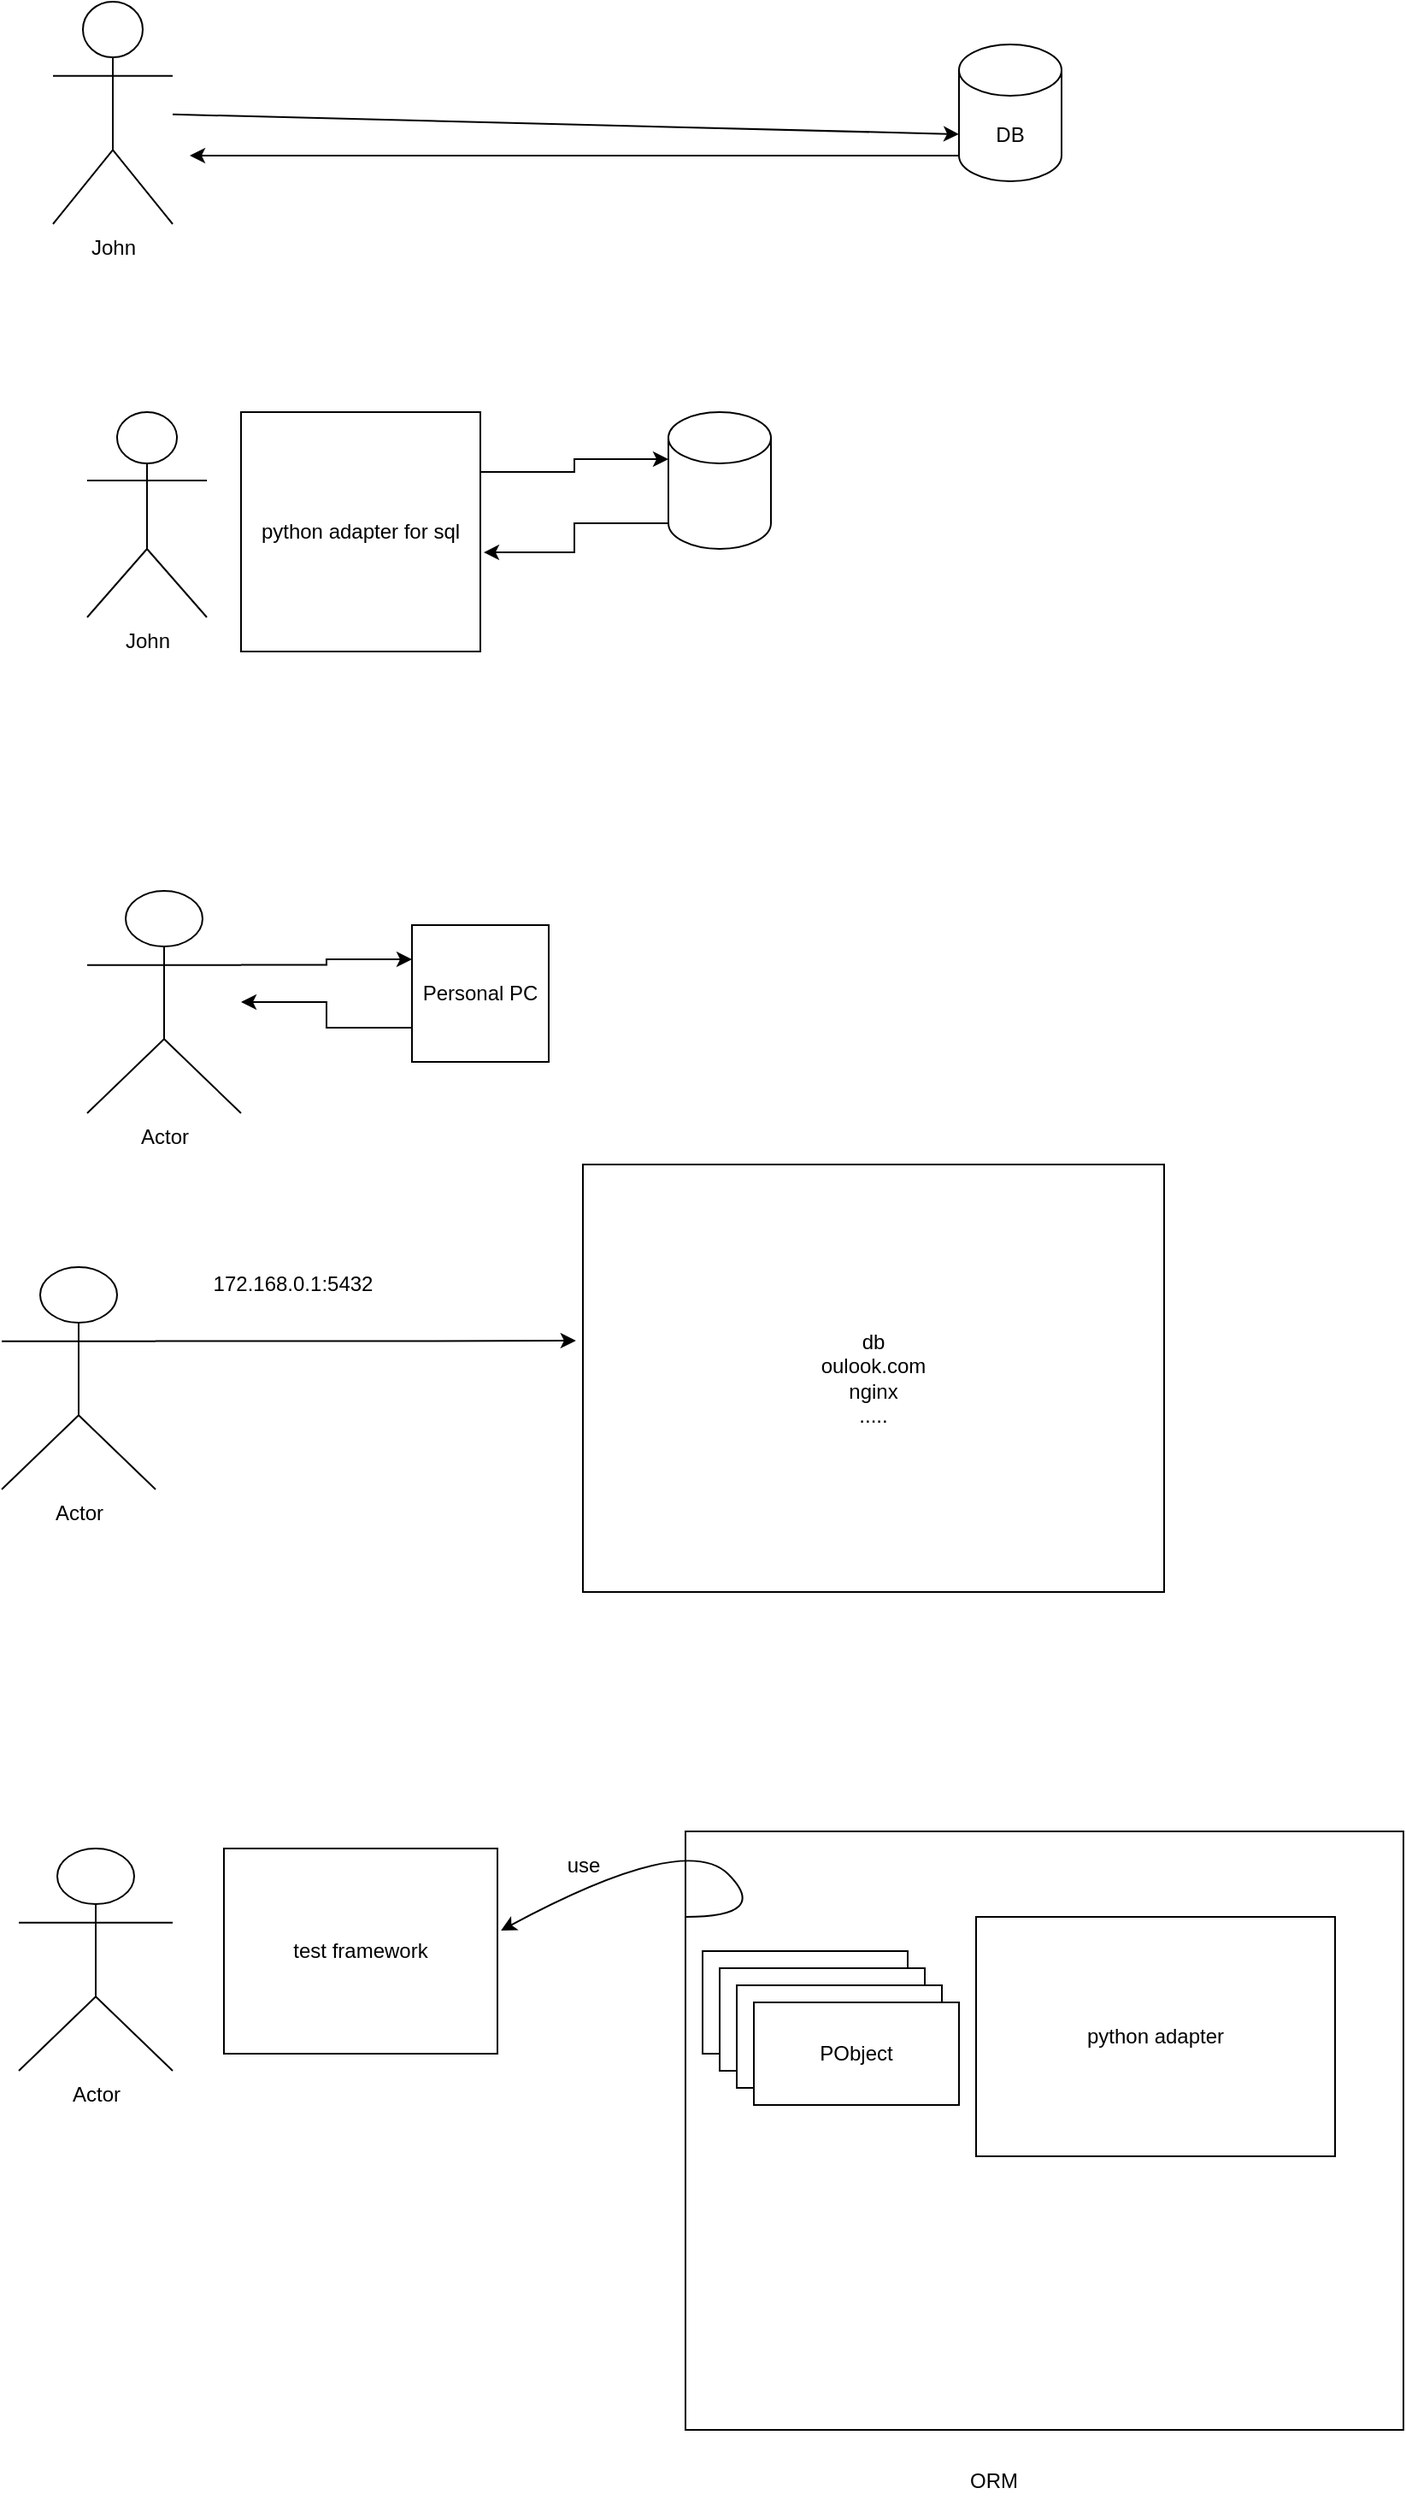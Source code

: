 <mxfile>
    <diagram id="6OWMYv59f2pQrZQNCbwO" name="Page-1">
        <mxGraphModel dx="1374" dy="771" grid="1" gridSize="10" guides="1" tooltips="1" connect="1" arrows="1" fold="1" page="1" pageScale="1" pageWidth="850" pageHeight="1100" math="0" shadow="0">
            <root>
                <mxCell id="0"/>
                <mxCell id="1" parent="0"/>
                <mxCell id="2" value="John&lt;br&gt;" style="shape=umlActor;verticalLabelPosition=bottom;verticalAlign=top;html=1;outlineConnect=0;" parent="1" vertex="1">
                    <mxGeometry x="50" y="80" width="70" height="130" as="geometry"/>
                </mxCell>
                <mxCell id="6" style="edgeStyle=orthogonalEdgeStyle;rounded=0;orthogonalLoop=1;jettySize=auto;html=1;exitX=0;exitY=1;exitDx=0;exitDy=-15;exitPerimeter=0;" parent="1" source="3" edge="1">
                    <mxGeometry relative="1" as="geometry">
                        <mxPoint x="130" y="170" as="targetPoint"/>
                    </mxGeometry>
                </mxCell>
                <mxCell id="3" value="DB" style="shape=cylinder3;whiteSpace=wrap;html=1;boundedLbl=1;backgroundOutline=1;size=15;" parent="1" vertex="1">
                    <mxGeometry x="580" y="105" width="60" height="80" as="geometry"/>
                </mxCell>
                <mxCell id="4" value="" style="endArrow=classic;html=1;rounded=0;entryX=0;entryY=0;entryDx=0;entryDy=52.5;entryPerimeter=0;" parent="1" source="2" target="3" edge="1">
                    <mxGeometry width="50" height="50" relative="1" as="geometry">
                        <mxPoint x="510" y="390" as="sourcePoint"/>
                        <mxPoint x="560" y="340" as="targetPoint"/>
                    </mxGeometry>
                </mxCell>
                <mxCell id="8" value="John" style="shape=umlActor;verticalLabelPosition=bottom;verticalAlign=top;html=1;outlineConnect=0;" parent="1" vertex="1">
                    <mxGeometry x="70" y="320" width="70" height="120" as="geometry"/>
                </mxCell>
                <mxCell id="11" style="edgeStyle=orthogonalEdgeStyle;rounded=0;orthogonalLoop=1;jettySize=auto;html=1;exitX=1;exitY=0.25;exitDx=0;exitDy=0;entryX=0;entryY=0;entryDx=0;entryDy=27.5;entryPerimeter=0;" parent="1" source="9" target="10" edge="1">
                    <mxGeometry relative="1" as="geometry"/>
                </mxCell>
                <mxCell id="9" value="python adapter for sql" style="whiteSpace=wrap;html=1;aspect=fixed;" parent="1" vertex="1">
                    <mxGeometry x="160" y="320" width="140" height="140" as="geometry"/>
                </mxCell>
                <mxCell id="12" style="edgeStyle=orthogonalEdgeStyle;rounded=0;orthogonalLoop=1;jettySize=auto;html=1;exitX=0;exitY=1;exitDx=0;exitDy=-15;exitPerimeter=0;entryX=1.014;entryY=0.586;entryDx=0;entryDy=0;entryPerimeter=0;" parent="1" source="10" target="9" edge="1">
                    <mxGeometry relative="1" as="geometry"/>
                </mxCell>
                <mxCell id="10" value="" style="shape=cylinder3;whiteSpace=wrap;html=1;boundedLbl=1;backgroundOutline=1;size=15;" parent="1" vertex="1">
                    <mxGeometry x="410" y="320" width="60" height="80" as="geometry"/>
                </mxCell>
                <mxCell id="15" style="edgeStyle=orthogonalEdgeStyle;rounded=0;orthogonalLoop=1;jettySize=auto;html=1;exitX=1;exitY=0.333;exitDx=0;exitDy=0;exitPerimeter=0;entryX=0;entryY=0.25;entryDx=0;entryDy=0;" parent="1" source="13" target="14" edge="1">
                    <mxGeometry relative="1" as="geometry"/>
                </mxCell>
                <mxCell id="13" value="Actor" style="shape=umlActor;verticalLabelPosition=bottom;verticalAlign=top;html=1;outlineConnect=0;" parent="1" vertex="1">
                    <mxGeometry x="70" y="600" width="90" height="130" as="geometry"/>
                </mxCell>
                <mxCell id="16" style="edgeStyle=orthogonalEdgeStyle;rounded=0;orthogonalLoop=1;jettySize=auto;html=1;exitX=0;exitY=0.75;exitDx=0;exitDy=0;" parent="1" source="14" target="13" edge="1">
                    <mxGeometry relative="1" as="geometry"/>
                </mxCell>
                <mxCell id="14" value="Personal PC" style="whiteSpace=wrap;html=1;aspect=fixed;" parent="1" vertex="1">
                    <mxGeometry x="260" y="620" width="80" height="80" as="geometry"/>
                </mxCell>
                <mxCell id="17" value="db&lt;br&gt;oulook.com&lt;br&gt;nginx&lt;br&gt;....." style="rounded=0;whiteSpace=wrap;html=1;" parent="1" vertex="1">
                    <mxGeometry x="360" y="760" width="340" height="250" as="geometry"/>
                </mxCell>
                <mxCell id="19" style="edgeStyle=orthogonalEdgeStyle;rounded=0;orthogonalLoop=1;jettySize=auto;html=1;exitX=1;exitY=0.333;exitDx=0;exitDy=0;exitPerimeter=0;entryX=-0.012;entryY=0.412;entryDx=0;entryDy=0;entryPerimeter=0;" parent="1" source="18" target="17" edge="1">
                    <mxGeometry relative="1" as="geometry"/>
                </mxCell>
                <mxCell id="18" value="Actor" style="shape=umlActor;verticalLabelPosition=bottom;verticalAlign=top;html=1;outlineConnect=0;" parent="1" vertex="1">
                    <mxGeometry x="20" y="820" width="90" height="130" as="geometry"/>
                </mxCell>
                <mxCell id="20" value="172.168.0.1:5432" style="text;html=1;align=center;verticalAlign=middle;resizable=0;points=[];autosize=1;strokeColor=none;fillColor=none;" parent="1" vertex="1">
                    <mxGeometry x="135" y="820" width="110" height="20" as="geometry"/>
                </mxCell>
                <mxCell id="21" value="Actor" style="shape=umlActor;verticalLabelPosition=bottom;verticalAlign=top;html=1;outlineConnect=0;" vertex="1" parent="1">
                    <mxGeometry x="30" y="1160" width="90" height="130" as="geometry"/>
                </mxCell>
                <mxCell id="22" value="test framework" style="rounded=0;whiteSpace=wrap;html=1;" vertex="1" parent="1">
                    <mxGeometry x="150" y="1160" width="160" height="120" as="geometry"/>
                </mxCell>
                <mxCell id="23" value="&lt;span style=&quot;color: rgba(0 , 0 , 0 , 0) ; font-family: monospace ; font-size: 0px&quot;&gt;%3CmxGraphModel%3E%3Croot%3E%3CmxCell%20id%3D%220%22%2F%3E%3CmxCell%20id%3D%221%22%20parent%3D%220%22%2F%3E%3CmxCell%20id%3D%222%22%20value%3D%22python%20adapter%20for%20sql%22%20style%3D%22whiteSpace%3Dwrap%3Bhtml%3D1%3Baspect%3Dfixed%3B%22%20vertex%3D%221%22%20parent%3D%221%22%3E%3CmxGeometry%20x%3D%22160%22%20y%3D%22320%22%20width%3D%22140%22%20height%3D%22140%22%20as%3D%22geometry%22%2F%3E%3C%2FmxCell%3E%3C%2Froot%3E%3C%2FmxGraphModel%3E&lt;/span&gt;" style="rounded=0;whiteSpace=wrap;html=1;" vertex="1" parent="1">
                    <mxGeometry x="420" y="1150" width="420" height="350" as="geometry"/>
                </mxCell>
                <mxCell id="24" value="" style="curved=1;endArrow=classic;html=1;entryX=1.013;entryY=0.4;entryDx=0;entryDy=0;entryPerimeter=0;" edge="1" parent="1" target="22">
                    <mxGeometry width="50" height="50" relative="1" as="geometry">
                        <mxPoint x="420" y="1200" as="sourcePoint"/>
                        <mxPoint x="470" y="1150" as="targetPoint"/>
                        <Array as="points">
                            <mxPoint x="470" y="1200"/>
                            <mxPoint x="420" y="1150"/>
                        </Array>
                    </mxGeometry>
                </mxCell>
                <mxCell id="25" value="use" style="text;html=1;align=center;verticalAlign=middle;resizable=0;points=[];autosize=1;strokeColor=none;fillColor=none;" vertex="1" parent="1">
                    <mxGeometry x="345" y="1160" width="30" height="20" as="geometry"/>
                </mxCell>
                <mxCell id="27" value="python adapter" style="rounded=0;whiteSpace=wrap;html=1;" vertex="1" parent="1">
                    <mxGeometry x="590" y="1200" width="210" height="140" as="geometry"/>
                </mxCell>
                <mxCell id="28" value="PObject" style="rounded=0;whiteSpace=wrap;html=1;" vertex="1" parent="1">
                    <mxGeometry x="430" y="1220" width="120" height="60" as="geometry"/>
                </mxCell>
                <mxCell id="29" value="PObject" style="rounded=0;whiteSpace=wrap;html=1;" vertex="1" parent="1">
                    <mxGeometry x="440" y="1230" width="120" height="60" as="geometry"/>
                </mxCell>
                <mxCell id="30" value="PObject" style="rounded=0;whiteSpace=wrap;html=1;" vertex="1" parent="1">
                    <mxGeometry x="450" y="1240" width="120" height="60" as="geometry"/>
                </mxCell>
                <mxCell id="31" value="PObject" style="rounded=0;whiteSpace=wrap;html=1;" vertex="1" parent="1">
                    <mxGeometry x="460" y="1250" width="120" height="60" as="geometry"/>
                </mxCell>
                <mxCell id="32" value="ORM" style="text;html=1;align=center;verticalAlign=middle;resizable=0;points=[];autosize=1;strokeColor=none;fillColor=none;" vertex="1" parent="1">
                    <mxGeometry x="580" y="1520" width="40" height="20" as="geometry"/>
                </mxCell>
            </root>
        </mxGraphModel>
    </diagram>
</mxfile>
